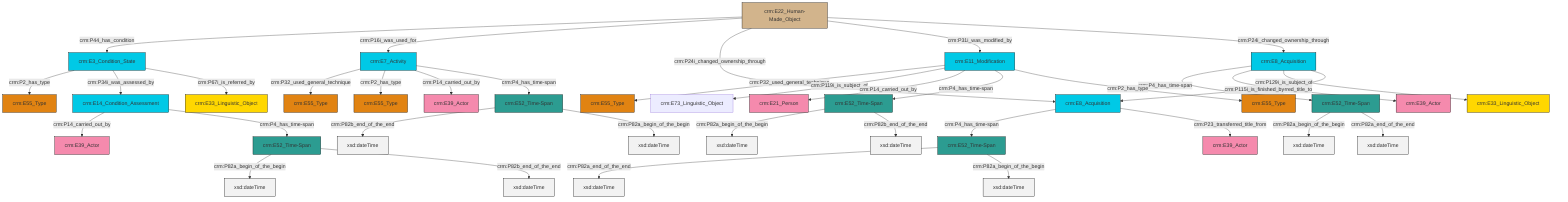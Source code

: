 graph TD
classDef Literal fill:#f2f2f2,stroke:#000000;
classDef CRM_Entity fill:#FFFFFF,stroke:#000000;
classDef Temporal_Entity fill:#00C9E6, stroke:#000000;
classDef Type fill:#E18312, stroke:#000000;
classDef Time-Span fill:#2C9C91, stroke:#000000;
classDef Appellation fill:#FFEB7F, stroke:#000000;
classDef Place fill:#008836, stroke:#000000;
classDef Persistent_Item fill:#B266B2, stroke:#000000;
classDef Conceptual_Object fill:#FFD700, stroke:#000000;
classDef Physical_Thing fill:#D2B48C, stroke:#000000;
classDef Actor fill:#f58aad, stroke:#000000;
classDef PC_Classes fill:#4ce600, stroke:#000000;
classDef Multi fill:#cccccc,stroke:#000000;

0["crm:E22_Human-Made_Object"]:::Physical_Thing -->|crm:P44_has_condition| 1["crm:E3_Condition_State"]:::Temporal_Entity
2["crm:E52_Time-Span"]:::Time-Span -->|crm:P82a_begin_of_the_begin| 3[xsd:dateTime]:::Literal
4["crm:E52_Time-Span"]:::Time-Span -->|crm:P82a_begin_of_the_begin| 5[xsd:dateTime]:::Literal
2["crm:E52_Time-Span"]:::Time-Span -->|crm:P82b_end_of_the_end| 6[xsd:dateTime]:::Literal
7["crm:E8_Acquisition"]:::Temporal_Entity -->|crm:P4_has_time-span| 8["crm:E52_Time-Span"]:::Time-Span
11["crm:E8_Acquisition"]:::Temporal_Entity -->|crm:P4_has_time-span| 12["crm:E52_Time-Span"]:::Time-Span
13["crm:E14_Condition_Assessment"]:::Temporal_Entity -->|crm:P14_carried_out_by| 14["crm:E39_Actor"]:::Actor
8["crm:E52_Time-Span"]:::Time-Span -->|crm:P82a_begin_of_the_begin| 15[xsd:dateTime]:::Literal
18["crm:E11_Modification"]:::Temporal_Entity -->|crm:P32_used_general_technique| 20["crm:E55_Type"]:::Type
13["crm:E14_Condition_Assessment"]:::Temporal_Entity -->|crm:P4_has_time-span| 2["crm:E52_Time-Span"]:::Time-Span
7["crm:E8_Acquisition"]:::Temporal_Entity -->|crm:P22_transferred_title_to| 21["crm:E39_Actor"]:::Actor
0["crm:E22_Human-Made_Object"]:::Physical_Thing -->|crm:P16i_was_used_for| 24["crm:E7_Activity"]:::Temporal_Entity
4["crm:E52_Time-Span"]:::Time-Span -->|crm:P82b_end_of_the_end| 25[xsd:dateTime]:::Literal
18["crm:E11_Modification"]:::Temporal_Entity -->|crm:P119i_is_subject_of| 26["crm:E73_Linguistic_Object"]:::Default
12["crm:E52_Time-Span"]:::Time-Span -->|crm:P82a_end_of_the_end| 27[xsd:dateTime]:::Literal
8["crm:E52_Time-Span"]:::Time-Span -->|crm:P82a_end_of_the_end| 28[xsd:dateTime]:::Literal
0["crm:E22_Human-Made_Object"]:::Physical_Thing -->|crm:P24i_changed_ownership_through| 11["crm:E8_Acquisition"]:::Temporal_Entity
32["crm:E52_Time-Span"]:::Time-Span -->|crm:P82b_end_of_the_end| 33[xsd:dateTime]:::Literal
24["crm:E7_Activity"]:::Temporal_Entity -->|crm:P32_used_general_technique| 34["crm:E55_Type"]:::Type
0["crm:E22_Human-Made_Object"]:::Physical_Thing -->|crm:P31i_was_modified_by| 18["crm:E11_Modification"]:::Temporal_Entity
7["crm:E8_Acquisition"]:::Temporal_Entity -->|crm:P129i_is_subject_of| 41["crm:E33_Linguistic_Object"]:::Conceptual_Object
18["crm:E11_Modification"]:::Temporal_Entity -->|crm:P14_carried_out_by| 47["crm:E21_Person"]:::Actor
1["crm:E3_Condition_State"]:::Temporal_Entity -->|crm:P2_has_type| 9["crm:E55_Type"]:::Type
0["crm:E22_Human-Made_Object"]:::Physical_Thing -->|crm:P24i_changed_ownership_through| 7["crm:E8_Acquisition"]:::Temporal_Entity
1["crm:E3_Condition_State"]:::Temporal_Entity -->|crm:P34i_was_assessed_by| 13["crm:E14_Condition_Assessment"]:::Temporal_Entity
24["crm:E7_Activity"]:::Temporal_Entity -->|crm:P2_has_type| 16["crm:E55_Type"]:::Type
18["crm:E11_Modification"]:::Temporal_Entity -->|crm:P4_has_time-span| 4["crm:E52_Time-Span"]:::Time-Span
32["crm:E52_Time-Span"]:::Time-Span -->|crm:P82a_begin_of_the_begin| 48[xsd:dateTime]:::Literal
18["crm:E11_Modification"]:::Temporal_Entity -->|crm:P2_has_type| 43["crm:E55_Type"]:::Type
7["crm:E8_Acquisition"]:::Temporal_Entity -->|crm:P115i_is_finished_by| 11["crm:E8_Acquisition"]:::Temporal_Entity
24["crm:E7_Activity"]:::Temporal_Entity -->|crm:P14_carried_out_by| 45["crm:E39_Actor"]:::Actor
11["crm:E8_Acquisition"]:::Temporal_Entity -->|crm:P23_transferred_title_from| 36["crm:E39_Actor"]:::Actor
1["crm:E3_Condition_State"]:::Temporal_Entity -->|crm:P67i_is_referred_by| 22["crm:E33_Linguistic_Object"]:::Conceptual_Object
24["crm:E7_Activity"]:::Temporal_Entity -->|crm:P4_has_time-span| 32["crm:E52_Time-Span"]:::Time-Span
12["crm:E52_Time-Span"]:::Time-Span -->|crm:P82a_begin_of_the_begin| 58[xsd:dateTime]:::Literal